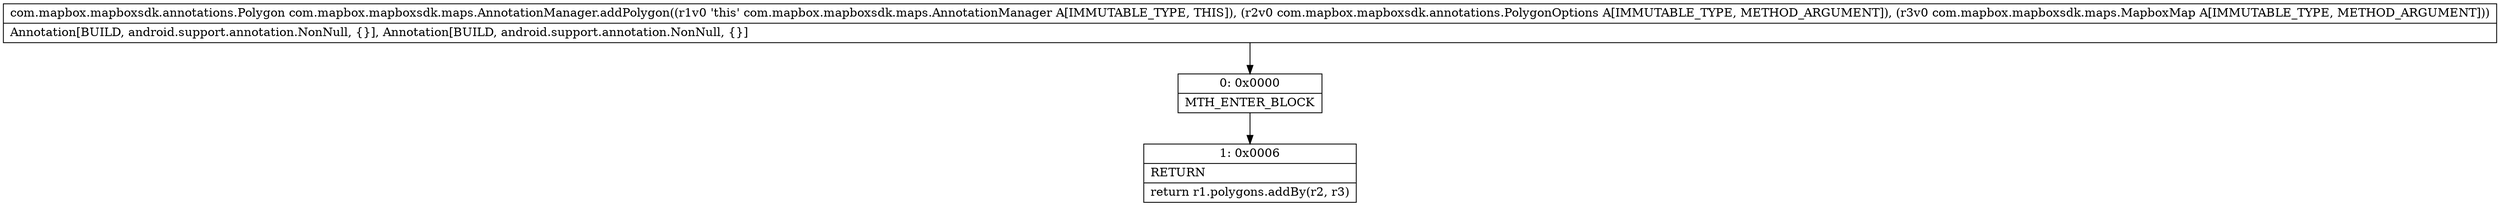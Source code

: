 digraph "CFG forcom.mapbox.mapboxsdk.maps.AnnotationManager.addPolygon(Lcom\/mapbox\/mapboxsdk\/annotations\/PolygonOptions;Lcom\/mapbox\/mapboxsdk\/maps\/MapboxMap;)Lcom\/mapbox\/mapboxsdk\/annotations\/Polygon;" {
Node_0 [shape=record,label="{0\:\ 0x0000|MTH_ENTER_BLOCK\l}"];
Node_1 [shape=record,label="{1\:\ 0x0006|RETURN\l|return r1.polygons.addBy(r2, r3)\l}"];
MethodNode[shape=record,label="{com.mapbox.mapboxsdk.annotations.Polygon com.mapbox.mapboxsdk.maps.AnnotationManager.addPolygon((r1v0 'this' com.mapbox.mapboxsdk.maps.AnnotationManager A[IMMUTABLE_TYPE, THIS]), (r2v0 com.mapbox.mapboxsdk.annotations.PolygonOptions A[IMMUTABLE_TYPE, METHOD_ARGUMENT]), (r3v0 com.mapbox.mapboxsdk.maps.MapboxMap A[IMMUTABLE_TYPE, METHOD_ARGUMENT]))  | Annotation[BUILD, android.support.annotation.NonNull, \{\}], Annotation[BUILD, android.support.annotation.NonNull, \{\}]\l}"];
MethodNode -> Node_0;
Node_0 -> Node_1;
}


